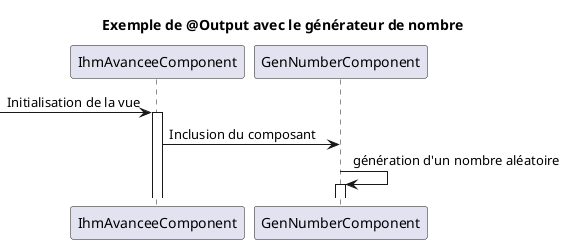 ' ihm_avance  ->  gen-number
'                 génère un nouveau nombre toutes les secondes
'                 * stock le nombre généré dans "nb"
' intercepte  <-  * envoi du nombre généré au composant parent/
'                   englobant (par le biais de l'output "generation")
' traite la valeur

@startuml Output Sequence
title: Exemple de @Output avec le générateur de nombre

participant IhmAvanceeComponent as ihm
participant GenNumberComponent as gen

[->ihm: Initialisation de la vue
activate ihm
ihm -> gen: Inclusion du composant

gen->gen: génération d'un nombre aléatoire
activate gen
@enduml


@startuml Output Activity
|GenNumberComponent|
start
:Génération d'une valeur;
:Envoie de la valeur par\nl'@Output "generation";
|#Beige|IhmAvanceeComponent|
if (s'est lié à l'événement avec\n(generation)="function()") then (oui)
  :appel la foonction;
  :traîte la valeur;
else (non)
  end
endif
stop
@enduml
